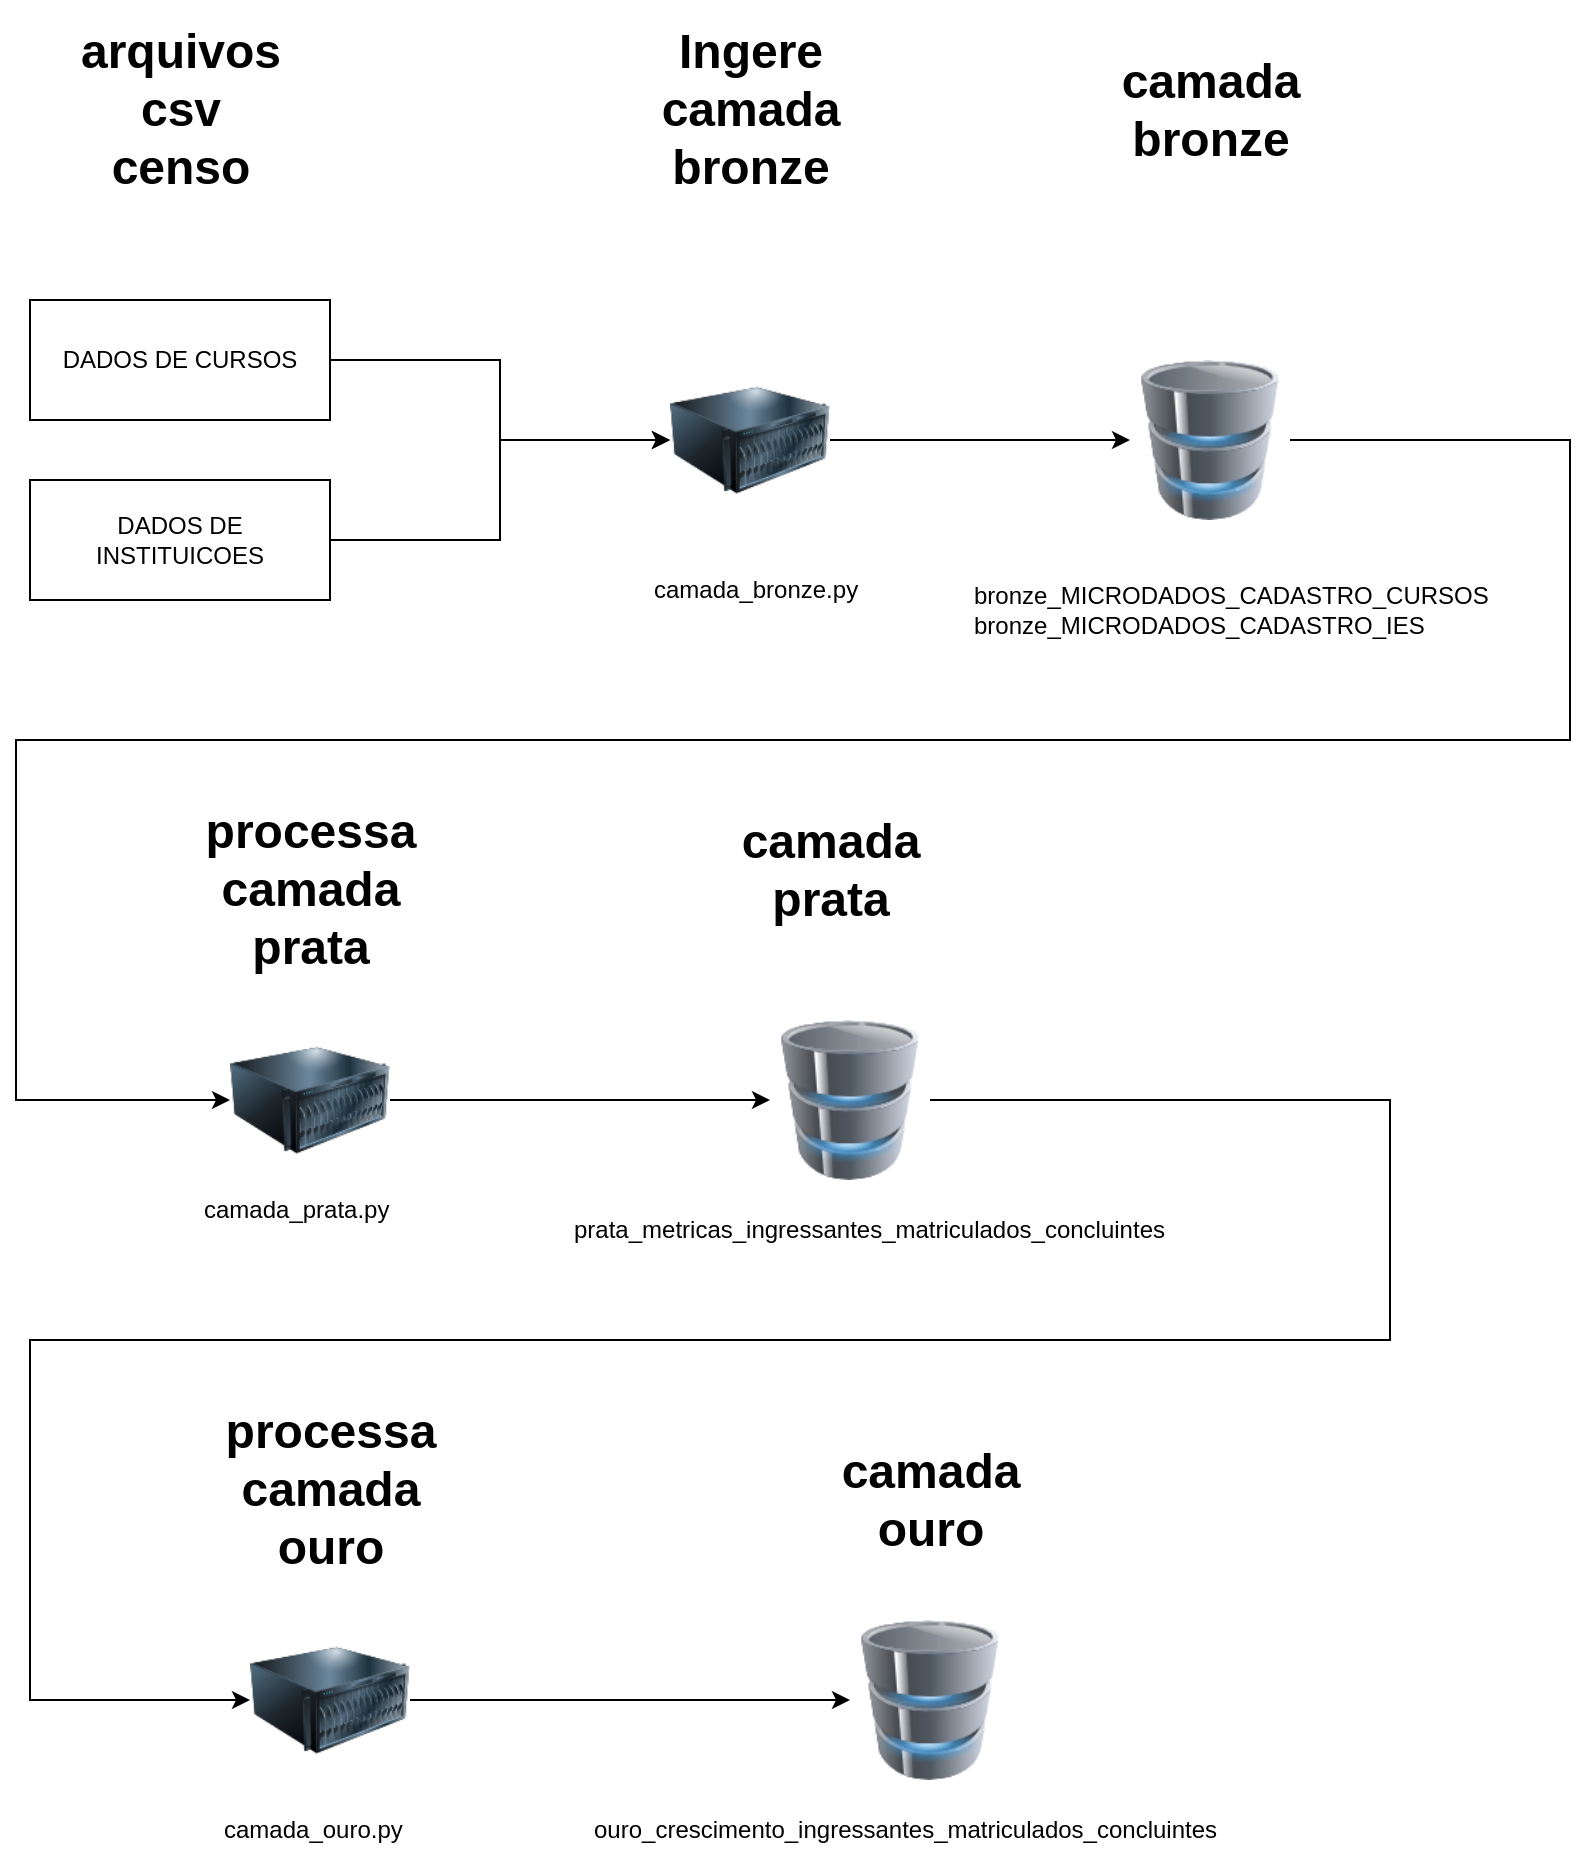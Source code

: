 <mxfile version="21.3.4" type="github">
  <diagram name="Page-1" id="aSQf_2MuIy1ftlVsTNaf">
    <mxGraphModel dx="984" dy="591" grid="1" gridSize="10" guides="1" tooltips="1" connect="1" arrows="1" fold="1" page="1" pageScale="1" pageWidth="850" pageHeight="1100" math="0" shadow="0">
      <root>
        <mxCell id="0" />
        <mxCell id="1" parent="0" />
        <mxCell id="k4952yls8EkgYVgqAV6u-4" value="" style="edgeStyle=orthogonalEdgeStyle;rounded=0;orthogonalLoop=1;jettySize=auto;html=1;entryX=0;entryY=0.5;entryDx=0;entryDy=0;" edge="1" parent="1" source="k4952yls8EkgYVgqAV6u-1" target="k4952yls8EkgYVgqAV6u-6">
          <mxGeometry relative="1" as="geometry">
            <mxPoint x="270" y="310" as="targetPoint" />
          </mxGeometry>
        </mxCell>
        <mxCell id="k4952yls8EkgYVgqAV6u-1" value="DADOS DE CURSOS" style="rounded=0;whiteSpace=wrap;html=1;" vertex="1" parent="1">
          <mxGeometry x="40" y="240" width="150" height="60" as="geometry" />
        </mxCell>
        <mxCell id="k4952yls8EkgYVgqAV6u-5" value="" style="edgeStyle=orthogonalEdgeStyle;rounded=0;orthogonalLoop=1;jettySize=auto;html=1;entryX=0;entryY=0.5;entryDx=0;entryDy=0;" edge="1" parent="1" source="k4952yls8EkgYVgqAV6u-2" target="k4952yls8EkgYVgqAV6u-6">
          <mxGeometry relative="1" as="geometry">
            <mxPoint x="270" y="310" as="targetPoint" />
          </mxGeometry>
        </mxCell>
        <mxCell id="k4952yls8EkgYVgqAV6u-2" value="DADOS DE INSTITUICOES" style="rounded=0;whiteSpace=wrap;html=1;" vertex="1" parent="1">
          <mxGeometry x="40" y="330" width="150" height="60" as="geometry" />
        </mxCell>
        <mxCell id="k4952yls8EkgYVgqAV6u-8" value="" style="edgeStyle=orthogonalEdgeStyle;rounded=0;orthogonalLoop=1;jettySize=auto;html=1;" edge="1" parent="1" source="k4952yls8EkgYVgqAV6u-6" target="k4952yls8EkgYVgqAV6u-7">
          <mxGeometry relative="1" as="geometry" />
        </mxCell>
        <mxCell id="k4952yls8EkgYVgqAV6u-6" value="" style="image;html=1;image=img/lib/clip_art/computers/Server_128x128.png" vertex="1" parent="1">
          <mxGeometry x="360" y="270" width="80" height="80" as="geometry" />
        </mxCell>
        <mxCell id="k4952yls8EkgYVgqAV6u-16" value="" style="edgeStyle=orthogonalEdgeStyle;rounded=0;orthogonalLoop=1;jettySize=auto;html=1;entryX=0;entryY=0.5;entryDx=0;entryDy=0;exitX=1;exitY=0.5;exitDx=0;exitDy=0;" edge="1" parent="1" source="k4952yls8EkgYVgqAV6u-7" target="k4952yls8EkgYVgqAV6u-14">
          <mxGeometry relative="1" as="geometry">
            <mxPoint x="750" y="310" as="targetPoint" />
            <Array as="points">
              <mxPoint x="810" y="310" />
              <mxPoint x="810" y="460" />
              <mxPoint x="33" y="460" />
              <mxPoint x="33" y="640" />
            </Array>
          </mxGeometry>
        </mxCell>
        <mxCell id="k4952yls8EkgYVgqAV6u-7" value="" style="image;html=1;image=img/lib/clip_art/computers/Database_128x128.png" vertex="1" parent="1">
          <mxGeometry x="590" y="270" width="80" height="80" as="geometry" />
        </mxCell>
        <mxCell id="k4952yls8EkgYVgqAV6u-9" value="Ingere&lt;br&gt;camada&lt;br&gt;bronze" style="text;strokeColor=none;fillColor=none;html=1;fontSize=24;fontStyle=1;verticalAlign=middle;align=center;" vertex="1" parent="1">
          <mxGeometry x="350" y="90" width="100" height="110" as="geometry" />
        </mxCell>
        <mxCell id="k4952yls8EkgYVgqAV6u-10" value="arquivos&lt;br&gt;csv&lt;br&gt;censo" style="text;strokeColor=none;fillColor=none;html=1;fontSize=24;fontStyle=1;verticalAlign=middle;align=center;" vertex="1" parent="1">
          <mxGeometry x="52.5" y="90" width="125" height="110" as="geometry" />
        </mxCell>
        <mxCell id="k4952yls8EkgYVgqAV6u-11" value="camada&lt;br&gt;bronze" style="text;strokeColor=none;fillColor=none;html=1;fontSize=24;fontStyle=1;verticalAlign=middle;align=center;" vertex="1" parent="1">
          <mxGeometry x="580" y="90" width="100" height="110" as="geometry" />
        </mxCell>
        <mxCell id="k4952yls8EkgYVgqAV6u-12" value="&lt;div&gt;bronze_MICRODADOS_CADASTRO_CURSOS&lt;/div&gt;&lt;div&gt;bronze_MICRODADOS_CADASTRO_IES&lt;/div&gt;" style="text;html=1;strokeColor=none;fillColor=none;align=left;verticalAlign=middle;whiteSpace=wrap;rounded=0;" vertex="1" parent="1">
          <mxGeometry x="510" y="380" width="280" height="30" as="geometry" />
        </mxCell>
        <mxCell id="k4952yls8EkgYVgqAV6u-13" style="edgeStyle=orthogonalEdgeStyle;rounded=0;orthogonalLoop=1;jettySize=auto;html=1;exitX=0.5;exitY=1;exitDx=0;exitDy=0;" edge="1" parent="1" source="k4952yls8EkgYVgqAV6u-12" target="k4952yls8EkgYVgqAV6u-12">
          <mxGeometry relative="1" as="geometry" />
        </mxCell>
        <mxCell id="k4952yls8EkgYVgqAV6u-21" value="" style="edgeStyle=orthogonalEdgeStyle;rounded=0;orthogonalLoop=1;jettySize=auto;html=1;" edge="1" parent="1" source="k4952yls8EkgYVgqAV6u-14" target="k4952yls8EkgYVgqAV6u-20">
          <mxGeometry relative="1" as="geometry" />
        </mxCell>
        <mxCell id="k4952yls8EkgYVgqAV6u-14" value="" style="image;html=1;image=img/lib/clip_art/computers/Server_128x128.png" vertex="1" parent="1">
          <mxGeometry x="140" y="600" width="80" height="80" as="geometry" />
        </mxCell>
        <mxCell id="k4952yls8EkgYVgqAV6u-17" value="&lt;div&gt;camada_bronze.py&lt;/div&gt;" style="text;html=1;strokeColor=none;fillColor=none;align=left;verticalAlign=middle;whiteSpace=wrap;rounded=0;" vertex="1" parent="1">
          <mxGeometry x="350" y="370" width="110" height="30" as="geometry" />
        </mxCell>
        <mxCell id="k4952yls8EkgYVgqAV6u-18" value="processa&lt;br&gt;camada&lt;br&gt;prata" style="text;strokeColor=none;fillColor=none;html=1;fontSize=24;fontStyle=1;verticalAlign=middle;align=center;" vertex="1" parent="1">
          <mxGeometry x="115" y="480" width="130" height="110" as="geometry" />
        </mxCell>
        <mxCell id="k4952yls8EkgYVgqAV6u-19" value="&lt;div&gt;camada_prata.py&lt;/div&gt;" style="text;html=1;strokeColor=none;fillColor=none;align=left;verticalAlign=middle;whiteSpace=wrap;rounded=0;" vertex="1" parent="1">
          <mxGeometry x="125" y="680" width="110" height="30" as="geometry" />
        </mxCell>
        <mxCell id="k4952yls8EkgYVgqAV6u-32" value="" style="edgeStyle=orthogonalEdgeStyle;rounded=0;orthogonalLoop=1;jettySize=auto;html=1;entryX=0;entryY=0.5;entryDx=0;entryDy=0;exitX=1;exitY=0.5;exitDx=0;exitDy=0;" edge="1" parent="1" source="k4952yls8EkgYVgqAV6u-20" target="k4952yls8EkgYVgqAV6u-25">
          <mxGeometry relative="1" as="geometry">
            <mxPoint x="570" y="640" as="targetPoint" />
            <Array as="points">
              <mxPoint x="720" y="640" />
              <mxPoint x="720" y="760" />
              <mxPoint x="40" y="760" />
              <mxPoint x="40" y="940" />
            </Array>
          </mxGeometry>
        </mxCell>
        <mxCell id="k4952yls8EkgYVgqAV6u-20" value="" style="image;html=1;image=img/lib/clip_art/computers/Database_128x128.png" vertex="1" parent="1">
          <mxGeometry x="410" y="600" width="80" height="80" as="geometry" />
        </mxCell>
        <mxCell id="k4952yls8EkgYVgqAV6u-22" value="prata_metricas_ingressantes_matriculados_concluintes" style="text;html=1;strokeColor=none;fillColor=none;align=left;verticalAlign=middle;whiteSpace=wrap;rounded=0;" vertex="1" parent="1">
          <mxGeometry x="310" y="690" width="280" height="30" as="geometry" />
        </mxCell>
        <mxCell id="k4952yls8EkgYVgqAV6u-23" value="camada&lt;br&gt;prata" style="text;strokeColor=none;fillColor=none;html=1;fontSize=24;fontStyle=1;verticalAlign=middle;align=center;" vertex="1" parent="1">
          <mxGeometry x="390" y="470" width="100" height="110" as="geometry" />
        </mxCell>
        <mxCell id="k4952yls8EkgYVgqAV6u-24" value="" style="edgeStyle=orthogonalEdgeStyle;rounded=0;orthogonalLoop=1;jettySize=auto;html=1;" edge="1" parent="1" source="k4952yls8EkgYVgqAV6u-25" target="k4952yls8EkgYVgqAV6u-28">
          <mxGeometry relative="1" as="geometry" />
        </mxCell>
        <mxCell id="k4952yls8EkgYVgqAV6u-25" value="" style="image;html=1;image=img/lib/clip_art/computers/Server_128x128.png" vertex="1" parent="1">
          <mxGeometry x="150" y="900" width="80" height="80" as="geometry" />
        </mxCell>
        <mxCell id="k4952yls8EkgYVgqAV6u-26" value="processa&lt;br&gt;camada&lt;br&gt;ouro" style="text;strokeColor=none;fillColor=none;html=1;fontSize=24;fontStyle=1;verticalAlign=middle;align=center;" vertex="1" parent="1">
          <mxGeometry x="125" y="780" width="130" height="110" as="geometry" />
        </mxCell>
        <mxCell id="k4952yls8EkgYVgqAV6u-27" value="&lt;div&gt;camada_ouro.py&lt;/div&gt;" style="text;html=1;strokeColor=none;fillColor=none;align=left;verticalAlign=middle;whiteSpace=wrap;rounded=0;" vertex="1" parent="1">
          <mxGeometry x="135" y="990" width="110" height="30" as="geometry" />
        </mxCell>
        <mxCell id="k4952yls8EkgYVgqAV6u-28" value="" style="image;html=1;image=img/lib/clip_art/computers/Database_128x128.png" vertex="1" parent="1">
          <mxGeometry x="450" y="900" width="80" height="80" as="geometry" />
        </mxCell>
        <mxCell id="k4952yls8EkgYVgqAV6u-29" value="ouro_crescimento_ingressantes_matriculados_concluintes" style="text;html=1;strokeColor=none;fillColor=none;align=left;verticalAlign=middle;whiteSpace=wrap;rounded=0;" vertex="1" parent="1">
          <mxGeometry x="320" y="990" width="350" height="30" as="geometry" />
        </mxCell>
        <mxCell id="k4952yls8EkgYVgqAV6u-30" value="camada&lt;br&gt;ouro" style="text;strokeColor=none;fillColor=none;html=1;fontSize=24;fontStyle=1;verticalAlign=middle;align=center;" vertex="1" parent="1">
          <mxGeometry x="440" y="800" width="100" height="80" as="geometry" />
        </mxCell>
      </root>
    </mxGraphModel>
  </diagram>
</mxfile>
